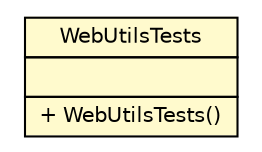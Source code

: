 #!/usr/local/bin/dot
#
# Class diagram 
# Generated by UMLGraph version 5.1 (http://www.umlgraph.org/)
#

digraph G {
	edge [fontname="Helvetica",fontsize=10,labelfontname="Helvetica",labelfontsize=10];
	node [fontname="Helvetica",fontsize=10,shape=plaintext];
	nodesep=0.25;
	ranksep=0.5;
	// net.sereneproject.collector.web.utils.WebUtilsTests
	c192 [label=<<table title="net.sereneproject.collector.web.utils.WebUtilsTests" border="0" cellborder="1" cellspacing="0" cellpadding="2" port="p" bgcolor="lemonChiffon" href="./WebUtilsTests.html">
		<tr><td><table border="0" cellspacing="0" cellpadding="1">
<tr><td align="center" balign="center"> WebUtilsTests </td></tr>
		</table></td></tr>
		<tr><td><table border="0" cellspacing="0" cellpadding="1">
<tr><td align="left" balign="left">  </td></tr>
		</table></td></tr>
		<tr><td><table border="0" cellspacing="0" cellpadding="1">
<tr><td align="left" balign="left"> + WebUtilsTests() </td></tr>
		</table></td></tr>
		</table>>, fontname="Helvetica", fontcolor="black", fontsize=10.0];
}

